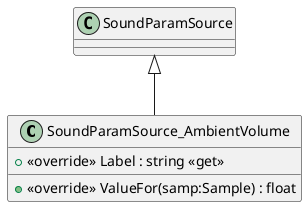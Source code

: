 @startuml
class SoundParamSource_AmbientVolume {
    + <<override>> Label : string <<get>>
    + <<override>> ValueFor(samp:Sample) : float
}
SoundParamSource <|-- SoundParamSource_AmbientVolume
@enduml
